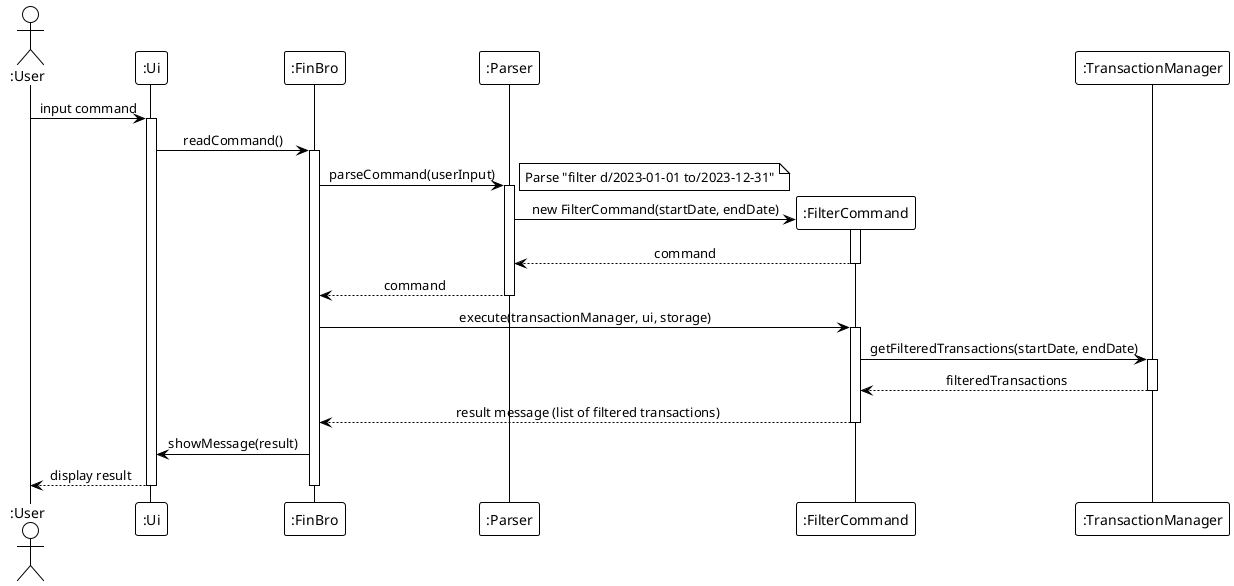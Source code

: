 @startuml
!theme plain
skinparam sequenceMessageAlign center
skinparam responseMessageBelowArrow true

actor ":User" as User
participant ":Ui" as UI
participant ":FinBro" as FinBro
participant ":Parser" as Parser
participant ":FilterCommand" as FilterCommand
participant ":TransactionManager" as TransactionMgr

User -> UI : input command
activate UI

UI -> FinBro : readCommand()
activate FinBro

FinBro -> Parser : parseCommand(userInput)
activate Parser
note right: Parse "filter d/2023-01-01 to/2023-12-31"

Parser -> FilterCommand** : new FilterCommand(startDate, endDate)
activate FilterCommand
FilterCommand --> Parser : command
deactivate FilterCommand
Parser --> FinBro : command
deactivate Parser

FinBro -> FilterCommand : execute(transactionManager, ui, storage)
activate FilterCommand

FilterCommand -> TransactionMgr : getFilteredTransactions(startDate, endDate)
activate TransactionMgr
TransactionMgr --> FilterCommand : filteredTransactions
deactivate TransactionMgr

FilterCommand --> FinBro : result message (list of filtered transactions)
deactivate FilterCommand

FinBro -> UI : showMessage(result)
UI --> User : display result
deactivate UI
deactivate FinBro

@enduml